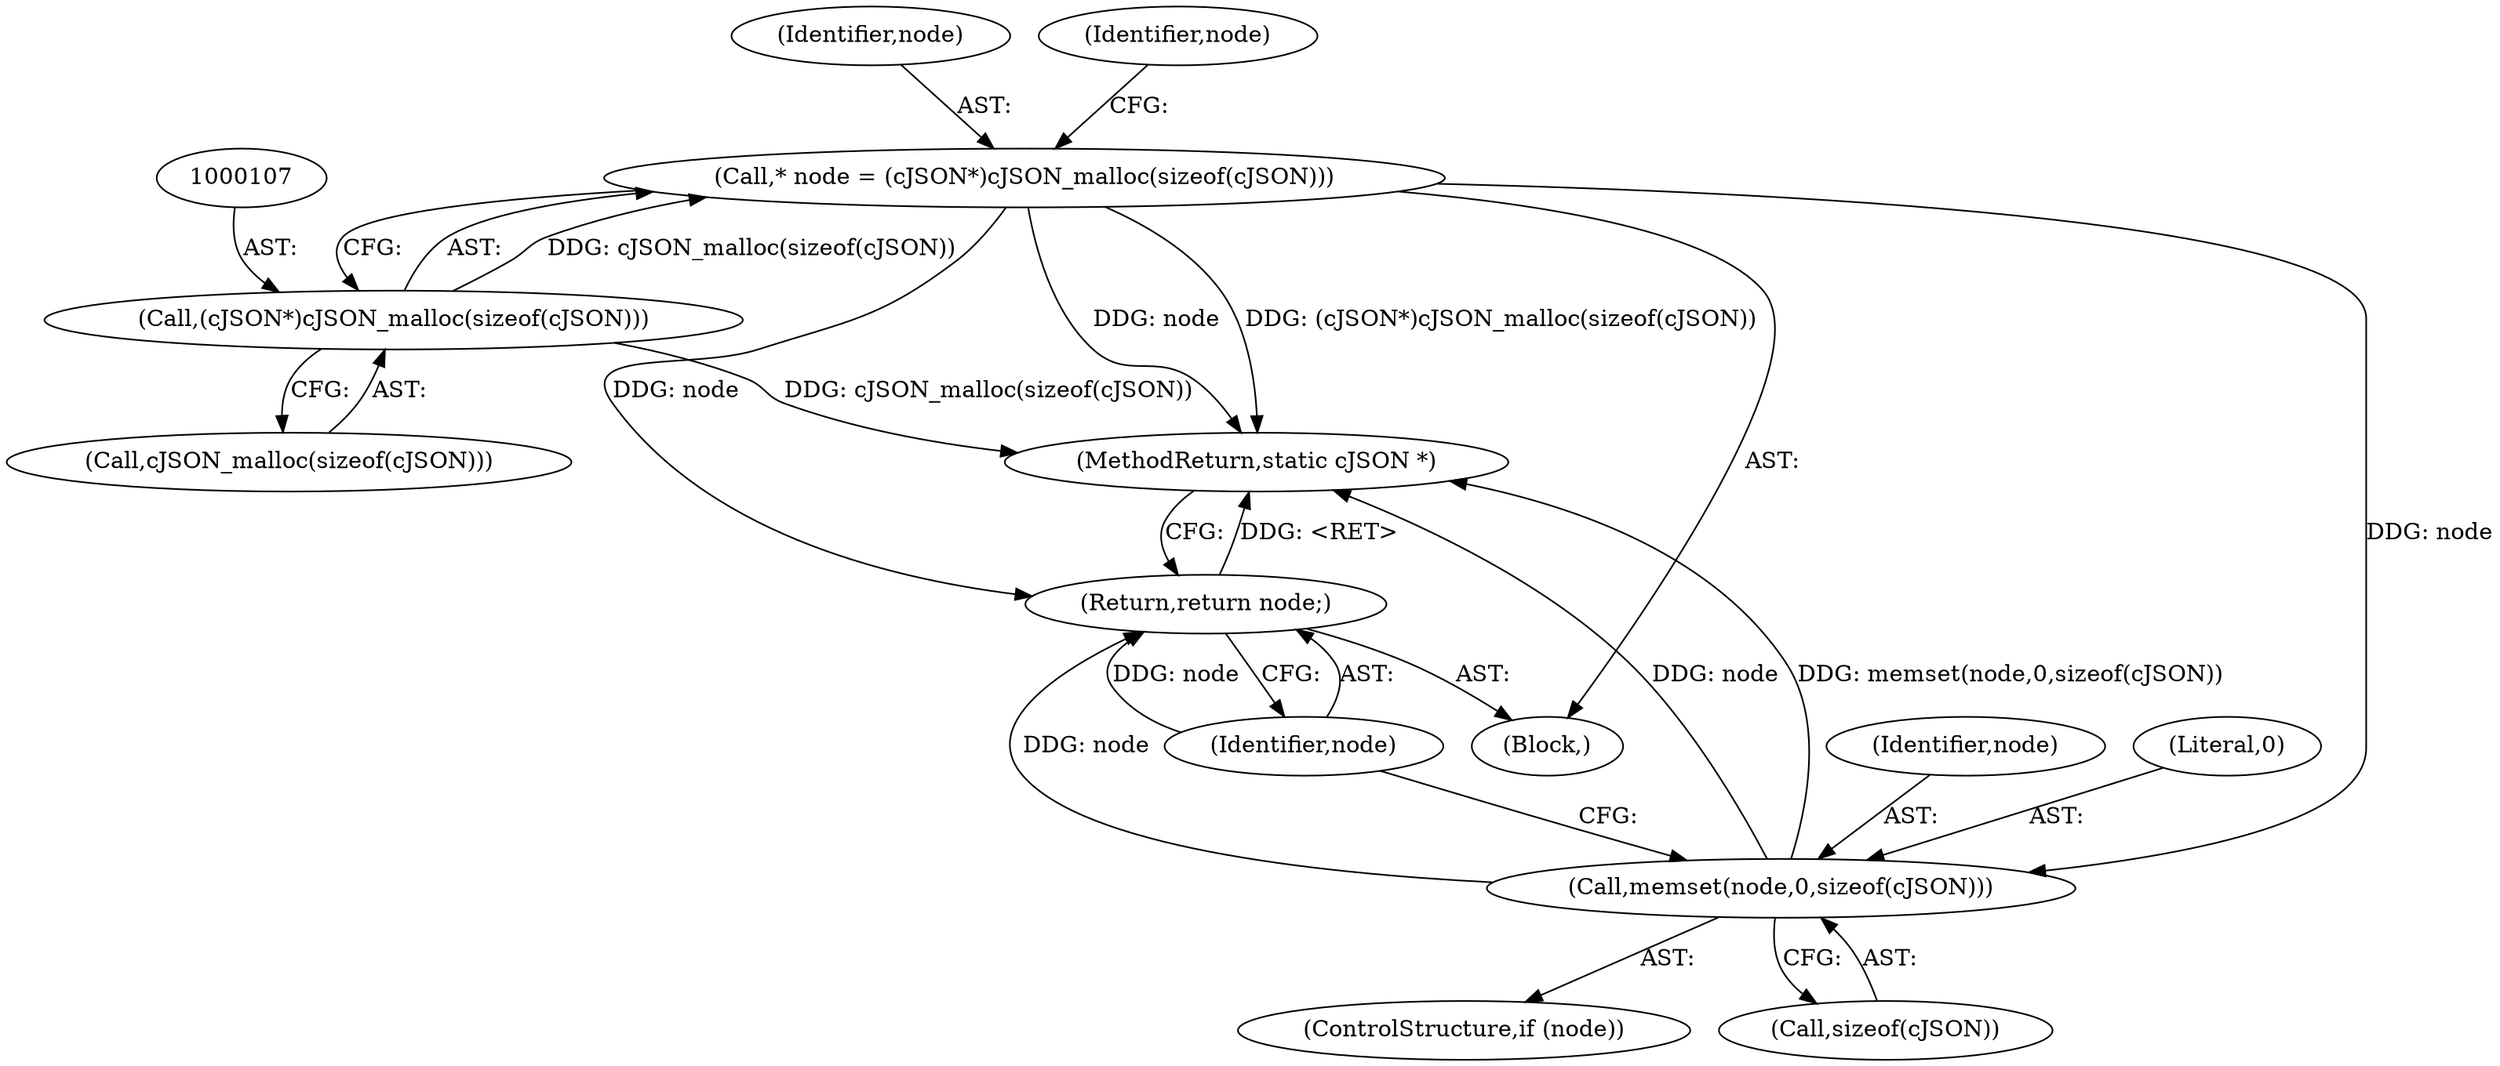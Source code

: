 digraph "0_iperf_91f2fa59e8ed80dfbf400add0164ee0e508e412a_25@pointer" {
"1000104" [label="(Call,* node = (cJSON*)cJSON_malloc(sizeof(cJSON)))"];
"1000106" [label="(Call,(cJSON*)cJSON_malloc(sizeof(cJSON)))"];
"1000113" [label="(Call,memset(node,0,sizeof(cJSON)))"];
"1000118" [label="(Return,return node;)"];
"1000104" [label="(Call,* node = (cJSON*)cJSON_malloc(sizeof(cJSON)))"];
"1000102" [label="(Block,)"];
"1000106" [label="(Call,(cJSON*)cJSON_malloc(sizeof(cJSON)))"];
"1000118" [label="(Return,return node;)"];
"1000105" [label="(Identifier,node)"];
"1000112" [label="(Identifier,node)"];
"1000111" [label="(ControlStructure,if (node))"];
"1000120" [label="(MethodReturn,static cJSON *)"];
"1000113" [label="(Call,memset(node,0,sizeof(cJSON)))"];
"1000119" [label="(Identifier,node)"];
"1000108" [label="(Call,cJSON_malloc(sizeof(cJSON)))"];
"1000116" [label="(Call,sizeof(cJSON))"];
"1000114" [label="(Identifier,node)"];
"1000115" [label="(Literal,0)"];
"1000104" -> "1000102"  [label="AST: "];
"1000104" -> "1000106"  [label="CFG: "];
"1000105" -> "1000104"  [label="AST: "];
"1000106" -> "1000104"  [label="AST: "];
"1000112" -> "1000104"  [label="CFG: "];
"1000104" -> "1000120"  [label="DDG: node"];
"1000104" -> "1000120"  [label="DDG: (cJSON*)cJSON_malloc(sizeof(cJSON))"];
"1000106" -> "1000104"  [label="DDG: cJSON_malloc(sizeof(cJSON))"];
"1000104" -> "1000113"  [label="DDG: node"];
"1000104" -> "1000118"  [label="DDG: node"];
"1000106" -> "1000108"  [label="CFG: "];
"1000107" -> "1000106"  [label="AST: "];
"1000108" -> "1000106"  [label="AST: "];
"1000106" -> "1000120"  [label="DDG: cJSON_malloc(sizeof(cJSON))"];
"1000113" -> "1000111"  [label="AST: "];
"1000113" -> "1000116"  [label="CFG: "];
"1000114" -> "1000113"  [label="AST: "];
"1000115" -> "1000113"  [label="AST: "];
"1000116" -> "1000113"  [label="AST: "];
"1000119" -> "1000113"  [label="CFG: "];
"1000113" -> "1000120"  [label="DDG: node"];
"1000113" -> "1000120"  [label="DDG: memset(node,0,sizeof(cJSON))"];
"1000113" -> "1000118"  [label="DDG: node"];
"1000118" -> "1000102"  [label="AST: "];
"1000118" -> "1000119"  [label="CFG: "];
"1000119" -> "1000118"  [label="AST: "];
"1000120" -> "1000118"  [label="CFG: "];
"1000118" -> "1000120"  [label="DDG: <RET>"];
"1000119" -> "1000118"  [label="DDG: node"];
}
